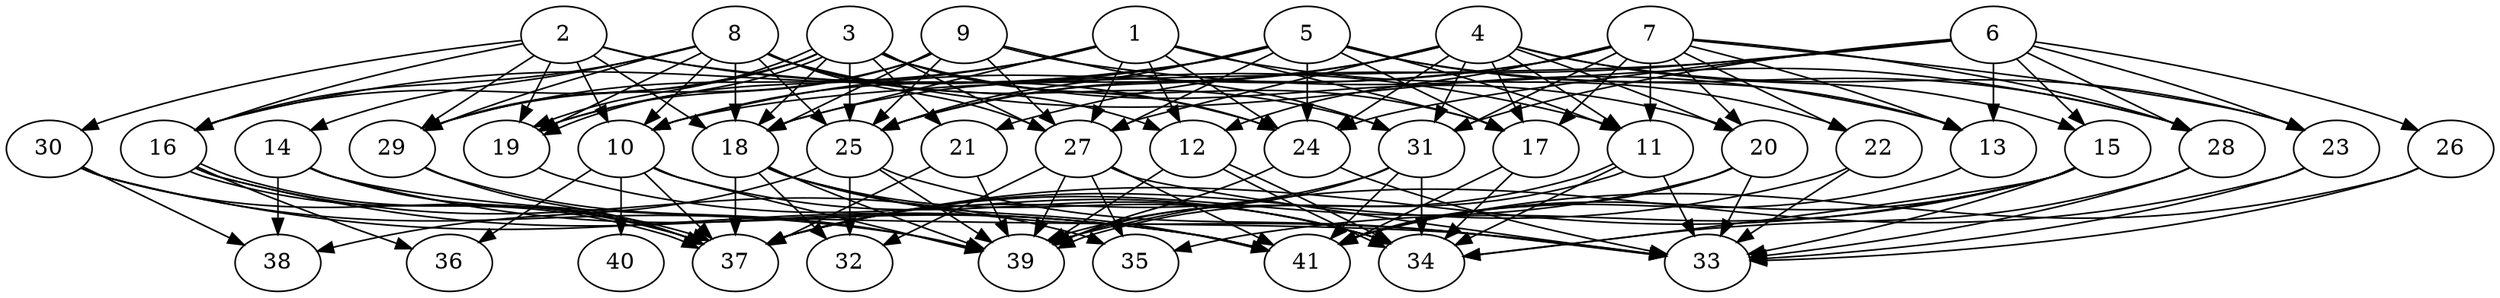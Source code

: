 // DAG (tier=3-complex, mode=data, n=41, ccr=0.544, fat=0.714, density=0.678, regular=0.312, jump=0.219, mindata=4194304, maxdata=33554432)
// DAG automatically generated by daggen at Sun Aug 24 16:33:35 2025
// /home/ermia/Project/Environments/daggen/bin/daggen --dot --ccr 0.544 --fat 0.714 --regular 0.312 --density 0.678 --jump 0.219 --mindata 4194304 --maxdata 33554432 -n 41 
digraph G {
  1 [size="199818570018119040", alpha="0.03", expect_size="99909285009059520"]
  1 -> 12 [size ="5178903517724672"]
  1 -> 17 [size ="5178903517724672"]
  1 -> 18 [size ="5178903517724672"]
  1 -> 19 [size ="5178903517724672"]
  1 -> 22 [size ="5178903517724672"]
  1 -> 24 [size ="5178903517724672"]
  1 -> 27 [size ="5178903517724672"]
  1 -> 29 [size ="5178903517724672"]
  2 [size="4830401722377870245888", alpha="0.11", expect_size="2415200861188935122944"]
  2 -> 10 [size ="2286013657382912"]
  2 -> 11 [size ="2286013657382912"]
  2 -> 16 [size ="2286013657382912"]
  2 -> 18 [size ="2286013657382912"]
  2 -> 19 [size ="2286013657382912"]
  2 -> 24 [size ="2286013657382912"]
  2 -> 29 [size ="2286013657382912"]
  2 -> 30 [size ="2286013657382912"]
  3 [size="18895693780136800256", alpha="0.02", expect_size="9447846890068400128"]
  3 -> 16 [size ="8222962192744448"]
  3 -> 17 [size ="8222962192744448"]
  3 -> 18 [size ="8222962192744448"]
  3 -> 19 [size ="8222962192744448"]
  3 -> 19 [size ="8222962192744448"]
  3 -> 20 [size ="8222962192744448"]
  3 -> 21 [size ="8222962192744448"]
  3 -> 24 [size ="8222962192744448"]
  3 -> 25 [size ="8222962192744448"]
  3 -> 27 [size ="8222962192744448"]
  3 -> 29 [size ="8222962192744448"]
  4 [size="13780693237566986518528", alpha="0.03", expect_size="6890346618783493259264"]
  4 -> 11 [size ="4598371243261952"]
  4 -> 15 [size ="4598371243261952"]
  4 -> 17 [size ="4598371243261952"]
  4 -> 18 [size ="4598371243261952"]
  4 -> 20 [size ="4598371243261952"]
  4 -> 23 [size ="4598371243261952"]
  4 -> 24 [size ="4598371243261952"]
  4 -> 25 [size ="4598371243261952"]
  4 -> 27 [size ="4598371243261952"]
  4 -> 31 [size ="4598371243261952"]
  5 [size="4567566431442834432", alpha="0.06", expect_size="2283783215721417216"]
  5 -> 10 [size ="3118846906990592"]
  5 -> 11 [size ="3118846906990592"]
  5 -> 13 [size ="3118846906990592"]
  5 -> 16 [size ="3118846906990592"]
  5 -> 17 [size ="3118846906990592"]
  5 -> 24 [size ="3118846906990592"]
  5 -> 25 [size ="3118846906990592"]
  5 -> 27 [size ="3118846906990592"]
  5 -> 28 [size ="3118846906990592"]
  6 [size="69822934949319504", alpha="0.03", expect_size="34911467474659752"]
  6 -> 10 [size ="7053846283026432"]
  6 -> 13 [size ="7053846283026432"]
  6 -> 15 [size ="7053846283026432"]
  6 -> 21 [size ="7053846283026432"]
  6 -> 23 [size ="7053846283026432"]
  6 -> 24 [size ="7053846283026432"]
  6 -> 26 [size ="7053846283026432"]
  6 -> 28 [size ="7053846283026432"]
  6 -> 31 [size ="7053846283026432"]
  7 [size="1758814031394622464", alpha="0.02", expect_size="879407015697311232"]
  7 -> 10 [size ="1897768889090048"]
  7 -> 11 [size ="1897768889090048"]
  7 -> 12 [size ="1897768889090048"]
  7 -> 13 [size ="1897768889090048"]
  7 -> 17 [size ="1897768889090048"]
  7 -> 20 [size ="1897768889090048"]
  7 -> 22 [size ="1897768889090048"]
  7 -> 23 [size ="1897768889090048"]
  7 -> 25 [size ="1897768889090048"]
  7 -> 28 [size ="1897768889090048"]
  7 -> 31 [size ="1897768889090048"]
  8 [size="111988033888570208", alpha="0.04", expect_size="55994016944285104"]
  8 -> 10 [size ="2639065883082752"]
  8 -> 12 [size ="2639065883082752"]
  8 -> 13 [size ="2639065883082752"]
  8 -> 14 [size ="2639065883082752"]
  8 -> 16 [size ="2639065883082752"]
  8 -> 18 [size ="2639065883082752"]
  8 -> 19 [size ="2639065883082752"]
  8 -> 25 [size ="2639065883082752"]
  8 -> 27 [size ="2639065883082752"]
  8 -> 29 [size ="2639065883082752"]
  8 -> 31 [size ="2639065883082752"]
  9 [size="23161314513282440", alpha="0.12", expect_size="11580657256641220"]
  9 -> 18 [size ="636832660324352"]
  9 -> 19 [size ="636832660324352"]
  9 -> 25 [size ="636832660324352"]
  9 -> 27 [size ="636832660324352"]
  9 -> 28 [size ="636832660324352"]
  9 -> 29 [size ="636832660324352"]
  9 -> 31 [size ="636832660324352"]
  10 [size="52815483692300800", alpha="0.10", expect_size="26407741846150400"]
  10 -> 34 [size ="3301970857164800"]
  10 -> 36 [size ="3301970857164800"]
  10 -> 37 [size ="3301970857164800"]
  10 -> 39 [size ="3301970857164800"]
  10 -> 40 [size ="3301970857164800"]
  11 [size="22786651675031024697344", alpha="0.10", expect_size="11393325837515512348672"]
  11 -> 33 [size ="6429990472122368"]
  11 -> 34 [size ="6429990472122368"]
  11 -> 39 [size ="6429990472122368"]
  11 -> 39 [size ="6429990472122368"]
  12 [size="27917398573056000000000", alpha="0.08", expect_size="13958699286528000000000"]
  12 -> 34 [size ="7362183168000000"]
  12 -> 34 [size ="7362183168000000"]
  12 -> 39 [size ="7362183168000000"]
  13 [size="1752637792936067328", alpha="0.05", expect_size="876318896468033664"]
  13 -> 41 [size ="1933516463931392"]
  14 [size="499367449670264960", alpha="0.12", expect_size="249683724835132480"]
  14 -> 33 [size ="957720874188800"]
  14 -> 37 [size ="957720874188800"]
  14 -> 38 [size ="957720874188800"]
  14 -> 41 [size ="957720874188800"]
  15 [size="13241778982921484", alpha="0.15", expect_size="6620889491460742"]
  15 -> 33 [size ="1118867510263808"]
  15 -> 34 [size ="1118867510263808"]
  15 -> 35 [size ="1118867510263808"]
  15 -> 37 [size ="1118867510263808"]
  15 -> 41 [size ="1118867510263808"]
  16 [size="14275622401281622016000", alpha="0.17", expect_size="7137811200640811008000"]
  16 -> 35 [size ="4707821866188800"]
  16 -> 36 [size ="4707821866188800"]
  16 -> 37 [size ="4707821866188800"]
  16 -> 37 [size ="4707821866188800"]
  16 -> 41 [size ="4707821866188800"]
  17 [size="10339509397244033024", alpha="0.11", expect_size="5169754698622016512"]
  17 -> 34 [size ="8909061743443968"]
  17 -> 41 [size ="8909061743443968"]
  18 [size="4382397068841723101184", alpha="0.05", expect_size="2191198534420861550592"]
  18 -> 32 [size ="2142386402623488"]
  18 -> 33 [size ="2142386402623488"]
  18 -> 34 [size ="2142386402623488"]
  18 -> 37 [size ="2142386402623488"]
  18 -> 39 [size ="2142386402623488"]
  18 -> 41 [size ="2142386402623488"]
  19 [size="186700402456120000", alpha="0.11", expect_size="93350201228060000"]
  19 -> 34 [size ="4256553142059008"]
  20 [size="5971089644740022272", alpha="0.00", expect_size="2985544822370011136"]
  20 -> 33 [size ="4122703548121088"]
  20 -> 37 [size ="4122703548121088"]
  20 -> 41 [size ="4122703548121088"]
  21 [size="8010593817426193408", alpha="0.16", expect_size="4005296908713096704"]
  21 -> 37 [size ="3625758543052800"]
  21 -> 39 [size ="3625758543052800"]
  22 [size="16469078991313739710464", alpha="0.20", expect_size="8234539495656869855232"]
  22 -> 33 [size ="5178486662627328"]
  22 -> 37 [size ="5178486662627328"]
  23 [size="80891891332355952", alpha="0.08", expect_size="40445945666177976"]
  23 -> 33 [size ="5322029402161152"]
  23 -> 39 [size ="5322029402161152"]
  24 [size="11047847067648000000000", alpha="0.12", expect_size="5523923533824000000000"]
  24 -> 33 [size ="3968335872000000"]
  24 -> 39 [size ="3968335872000000"]
  25 [size="30934730162973949558784", alpha="0.07", expect_size="15467365081486974779392"]
  25 -> 32 [size ="7883532730892288"]
  25 -> 33 [size ="7883532730892288"]
  25 -> 38 [size ="7883532730892288"]
  25 -> 39 [size ="7883532730892288"]
  26 [size="21700853197285204", alpha="0.18", expect_size="10850426598642602"]
  26 -> 33 [size ="1151655961690112"]
  26 -> 41 [size ="1151655961690112"]
  27 [size="23590989819594185637888", alpha="0.09", expect_size="11795494909797092818944"]
  27 -> 32 [size ="6580427305254912"]
  27 -> 33 [size ="6580427305254912"]
  27 -> 35 [size ="6580427305254912"]
  27 -> 39 [size ="6580427305254912"]
  27 -> 41 [size ="6580427305254912"]
  28 [size="146989216295610208", alpha="0.06", expect_size="73494608147805104"]
  28 -> 33 [size ="4879468086689792"]
  28 -> 34 [size ="4879468086689792"]
  29 [size="657933814068910464", alpha="0.16", expect_size="328966907034455232"]
  29 -> 37 [size ="290919618183168"]
  29 -> 39 [size ="290919618183168"]
  30 [size="4532152979351660396544", alpha="0.03", expect_size="2266076489675830198272"]
  30 -> 37 [size ="2190919197523968"]
  30 -> 38 [size ="2190919197523968"]
  30 -> 39 [size ="2190919197523968"]
  30 -> 41 [size ="2190919197523968"]
  31 [size="151471530709812352", alpha="0.05", expect_size="75735765354906176"]
  31 -> 34 [size ="4278879833292800"]
  31 -> 37 [size ="4278879833292800"]
  31 -> 39 [size ="4278879833292800"]
  31 -> 41 [size ="4278879833292800"]
  32 [size="1434155456788318720", alpha="0.01", expect_size="717077728394159360"]
  33 [size="8084777718513664000000", alpha="0.16", expect_size="4042388859256832000000"]
  34 [size="2630273448751167488", alpha="0.01", expect_size="1315136724375583744"]
  35 [size="2218191419991018962944", alpha="0.20", expect_size="1109095709995509481472"]
  36 [size="8493659762720768000000", alpha="0.12", expect_size="4246829881360384000000"]
  37 [size="17993296131492151296000", alpha="0.03", expect_size="8996648065746075648000"]
  38 [size="27818567685527044096000", alpha="0.11", expect_size="13909283842763522048000"]
  39 [size="260247678533211904", alpha="0.16", expect_size="130123839266605952"]
  40 [size="243829476538334240", alpha="0.06", expect_size="121914738269167120"]
  41 [size="114004093890351456", alpha="0.18", expect_size="57002046945175728"]
}